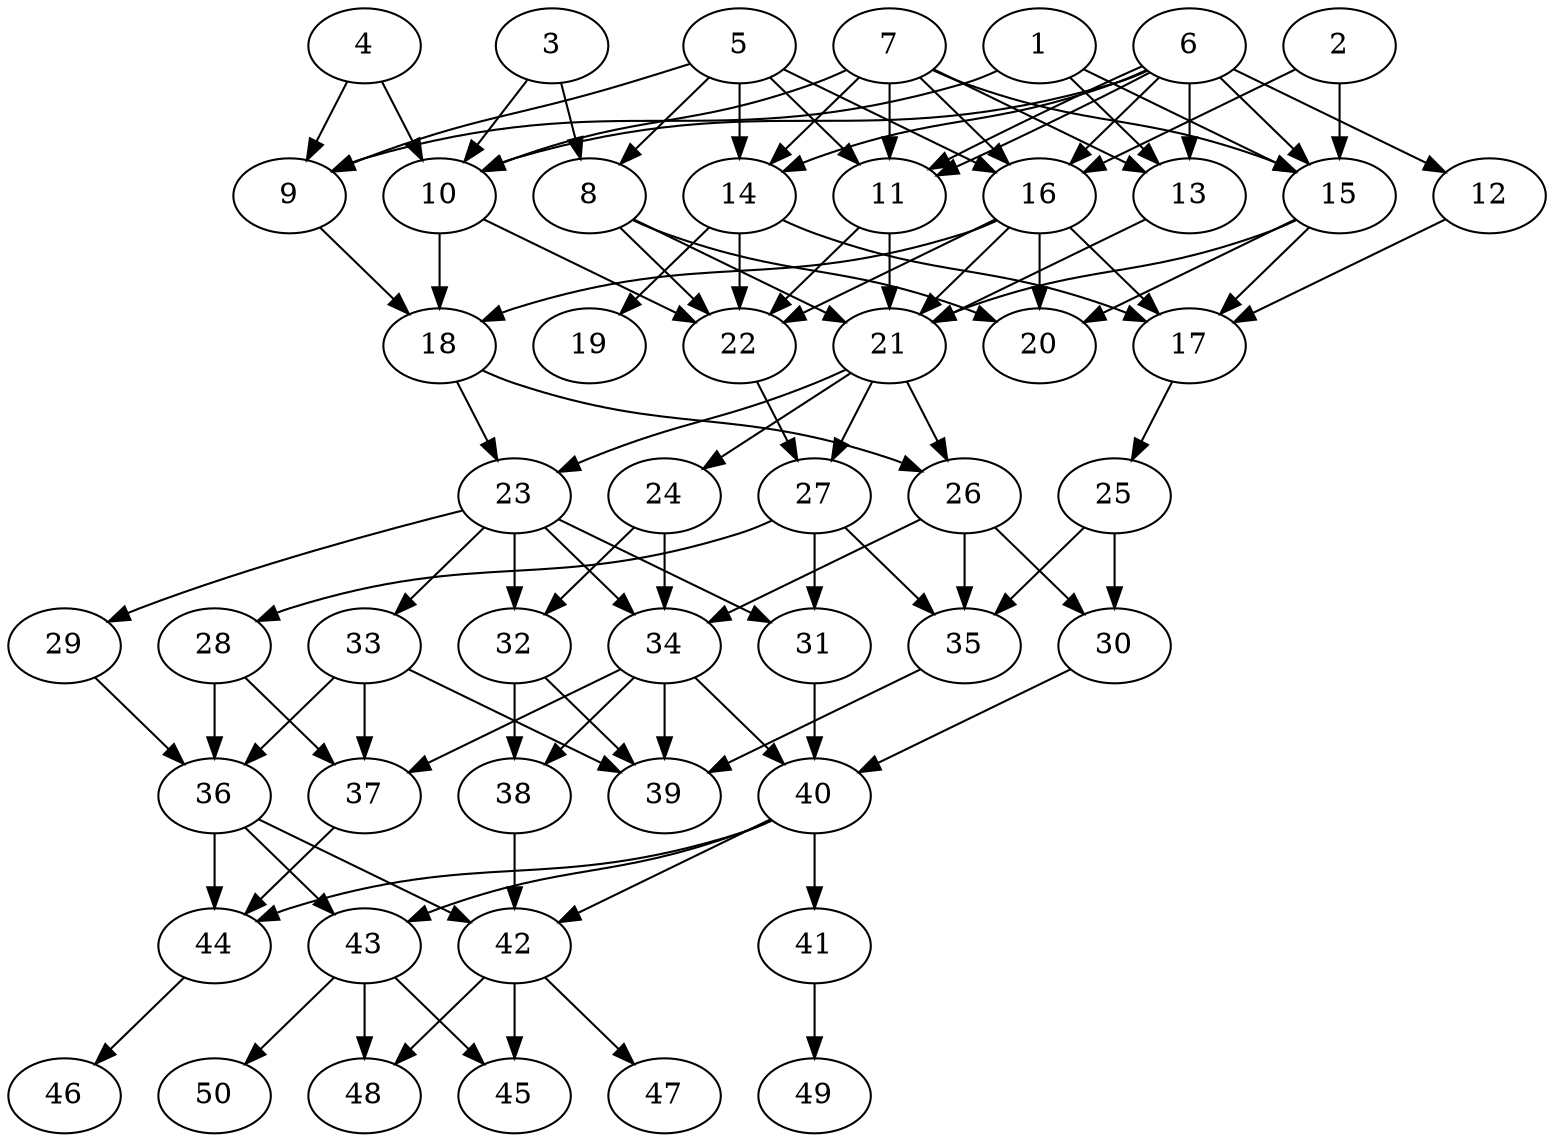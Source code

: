 // DAG automatically generated by daggen at Fri Jul 29 10:10:30 2022
// ./daggen --dot -n 50 --ccr 0.5 --fat 0.5 --regular 0.5 --density 0.5 -o data/50/random_50_6.gv 
digraph G {
  1 [compute_size="9965083113", trans_size="118721", result_size="9216", ram="31310420",alpha="0.03"]
  1 -> 9 [size ="9216"]
  1 -> 13 [size ="9216"]
  1 -> 15 [size ="9216"]
  2 [compute_size="4754044511", trans_size="793022", result_size="29696", ram="49664264",alpha="0.04"]
  2 -> 15 [size ="29696"]
  2 -> 16 [size ="29696"]
  3 [compute_size="1560655486", trans_size="465782", result_size="70656", ram="9991067",alpha="0.08"]
  3 -> 8 [size ="70656"]
  3 -> 10 [size ="70656"]
  4 [compute_size="368293445632", trans_size="692334", result_size="9216", ram="32271144",alpha="0.03"]
  4 -> 9 [size ="9216"]
  4 -> 10 [size ="9216"]
  5 [compute_size="179050560040", trans_size="709643", result_size="1024", ram="24117096",alpha="0.09"]
  5 -> 8 [size ="1024"]
  5 -> 9 [size ="1024"]
  5 -> 11 [size ="1024"]
  5 -> 14 [size ="1024"]
  5 -> 16 [size ="1024"]
  6 [compute_size="331706515274", trans_size="859958", result_size="1024", ram="7232030",alpha="0.11"]
  6 -> 10 [size ="1024"]
  6 -> 11 [size ="1024"]
  6 -> 11 [size ="1024"]
  6 -> 12 [size ="1024"]
  6 -> 13 [size ="1024"]
  6 -> 14 [size ="1024"]
  6 -> 15 [size ="1024"]
  6 -> 16 [size ="1024"]
  7 [compute_size="1073741824000", trans_size="448794", result_size="1024", ram="49708932",alpha="0.11"]
  7 -> 10 [size ="1024"]
  7 -> 11 [size ="1024"]
  7 -> 13 [size ="1024"]
  7 -> 14 [size ="1024"]
  7 -> 15 [size ="1024"]
  7 -> 16 [size ="1024"]
  8 [compute_size="549755813888", trans_size="435023", result_size="91136", ram="28171236",alpha="0.05"]
  8 -> 20 [size ="91136"]
  8 -> 21 [size ="91136"]
  8 -> 22 [size ="91136"]
  9 [compute_size="79033852088", trans_size="390895", result_size="29696", ram="33377632",alpha="0.08"]
  9 -> 18 [size ="29696"]
  10 [compute_size="18884845662", trans_size="551507", result_size="9216", ram="13898497",alpha="0.14"]
  10 -> 18 [size ="9216"]
  10 -> 22 [size ="9216"]
  11 [compute_size="134217728000", trans_size="347659", result_size="1024", ram="16421642",alpha="0.00"]
  11 -> 21 [size ="1024"]
  11 -> 22 [size ="1024"]
  12 [compute_size="549755813888", trans_size="632884", result_size="91136", ram="47830324",alpha="0.02"]
  12 -> 17 [size ="91136"]
  13 [compute_size="9498962130", trans_size="628544", result_size="1024", ram="1347098",alpha="0.07"]
  13 -> 21 [size ="1024"]
  14 [compute_size="615021044581", trans_size="122134", result_size="54272", ram="40278360",alpha="0.14"]
  14 -> 17 [size ="54272"]
  14 -> 19 [size ="54272"]
  14 -> 22 [size ="54272"]
  15 [compute_size="32537825682", trans_size="132784", result_size="54272", ram="11018949",alpha="0.10"]
  15 -> 17 [size ="54272"]
  15 -> 20 [size ="54272"]
  15 -> 21 [size ="54272"]
  16 [compute_size="368293445632", trans_size="440252", result_size="9216", ram="12884515",alpha="0.17"]
  16 -> 17 [size ="9216"]
  16 -> 18 [size ="9216"]
  16 -> 20 [size ="9216"]
  16 -> 21 [size ="9216"]
  16 -> 22 [size ="9216"]
  17 [compute_size="2568514908", trans_size="834165", result_size="74752", ram="9625055",alpha="0.19"]
  17 -> 25 [size ="74752"]
  18 [compute_size="38284320201", trans_size="194687", result_size="54272", ram="12928564",alpha="0.05"]
  18 -> 23 [size ="54272"]
  18 -> 26 [size ="54272"]
  19 [compute_size="134217728000", trans_size="375760", result_size="0", ram="44373276",alpha="0.01"]
  20 [compute_size="423240572404", trans_size="892095", result_size="0", ram="2298259",alpha="0.02"]
  21 [compute_size="8589934592", trans_size="314602", result_size="70656", ram="35329692",alpha="0.17"]
  21 -> 23 [size ="70656"]
  21 -> 24 [size ="70656"]
  21 -> 26 [size ="70656"]
  21 -> 27 [size ="70656"]
  22 [compute_size="8589934592", trans_size="172204", result_size="70656", ram="38247872",alpha="0.19"]
  22 -> 27 [size ="70656"]
  23 [compute_size="40698473629", trans_size="648584", result_size="70656", ram="30509950",alpha="0.14"]
  23 -> 29 [size ="70656"]
  23 -> 31 [size ="70656"]
  23 -> 32 [size ="70656"]
  23 -> 33 [size ="70656"]
  23 -> 34 [size ="70656"]
  24 [compute_size="231928233984", trans_size="272799", result_size="13312", ram="51927304",alpha="0.16"]
  24 -> 32 [size ="13312"]
  24 -> 34 [size ="13312"]
  25 [compute_size="10702731595", trans_size="221707", result_size="1024", ram="41265876",alpha="0.06"]
  25 -> 30 [size ="1024"]
  25 -> 35 [size ="1024"]
  26 [compute_size="316443557498", trans_size="260825", result_size="9216", ram="28634002",alpha="0.20"]
  26 -> 30 [size ="9216"]
  26 -> 34 [size ="9216"]
  26 -> 35 [size ="9216"]
  27 [compute_size="3989683812", trans_size="96576", result_size="29696", ram="44704652",alpha="0.17"]
  27 -> 28 [size ="29696"]
  27 -> 31 [size ="29696"]
  27 -> 35 [size ="29696"]
  28 [compute_size="30266159415", trans_size="475535", result_size="29696", ram="36351304",alpha="0.05"]
  28 -> 36 [size ="29696"]
  28 -> 37 [size ="29696"]
  29 [compute_size="21454424331", trans_size="909291", result_size="54272", ram="30036344",alpha="0.18"]
  29 -> 36 [size ="54272"]
  30 [compute_size="31279936004", trans_size="478872", result_size="54272", ram="52055972",alpha="0.17"]
  30 -> 40 [size ="54272"]
  31 [compute_size="231928233984", trans_size="808451", result_size="13312", ram="45963912",alpha="0.00"]
  31 -> 40 [size ="13312"]
  32 [compute_size="231928233984", trans_size="242957", result_size="13312", ram="29907286",alpha="0.19"]
  32 -> 38 [size ="13312"]
  32 -> 39 [size ="13312"]
  33 [compute_size="782757789696", trans_size="54222", result_size="54272", ram="22107378",alpha="0.10"]
  33 -> 36 [size ="54272"]
  33 -> 37 [size ="54272"]
  33 -> 39 [size ="54272"]
  34 [compute_size="44482863541", trans_size="844387", result_size="1024", ram="21727712",alpha="0.02"]
  34 -> 37 [size ="1024"]
  34 -> 38 [size ="1024"]
  34 -> 39 [size ="1024"]
  34 -> 40 [size ="1024"]
  35 [compute_size="390342731226", trans_size="274041", result_size="9216", ram="34558184",alpha="0.16"]
  35 -> 39 [size ="9216"]
  36 [compute_size="31550333294", trans_size="464760", result_size="91136", ram="29589138",alpha="0.10"]
  36 -> 42 [size ="91136"]
  36 -> 43 [size ="91136"]
  36 -> 44 [size ="91136"]
  37 [compute_size="59123811792", trans_size="342807", result_size="74752", ram="31983396",alpha="0.02"]
  37 -> 44 [size ="74752"]
  38 [compute_size="782757789696", trans_size="301416", result_size="54272", ram="49544612",alpha="0.08"]
  38 -> 42 [size ="54272"]
  39 [compute_size="11119808553", trans_size="193568", result_size="0", ram="28874234",alpha="0.00"]
  40 [compute_size="187268536771", trans_size="980245", result_size="9216", ram="20999042",alpha="0.09"]
  40 -> 41 [size ="9216"]
  40 -> 42 [size ="9216"]
  40 -> 43 [size ="9216"]
  40 -> 44 [size ="9216"]
  41 [compute_size="285023501776", trans_size="347897", result_size="91136", ram="10011320",alpha="0.12"]
  41 -> 49 [size ="91136"]
  42 [compute_size="8589934592", trans_size="981570", result_size="70656", ram="22445740",alpha="0.13"]
  42 -> 45 [size ="70656"]
  42 -> 47 [size ="70656"]
  42 -> 48 [size ="70656"]
  43 [compute_size="1073741824000", trans_size="36603", result_size="1024", ram="20715480",alpha="0.12"]
  43 -> 45 [size ="1024"]
  43 -> 48 [size ="1024"]
  43 -> 50 [size ="1024"]
  44 [compute_size="231928233984", trans_size="118968", result_size="13312", ram="47290344",alpha="0.17"]
  44 -> 46 [size ="13312"]
  45 [compute_size="465873603572", trans_size="1004149", result_size="0", ram="30044822",alpha="0.11"]
  46 [compute_size="638688333456", trans_size="937346", result_size="0", ram="38329740",alpha="0.03"]
  47 [compute_size="231928233984", trans_size="466340", result_size="0", ram="7000404",alpha="0.01"]
  48 [compute_size="231928233984", trans_size="309489", result_size="0", ram="26215814",alpha="0.04"]
  49 [compute_size="157516733087", trans_size="567323", result_size="0", ram="5690990",alpha="0.08"]
  50 [compute_size="782757789696", trans_size="947472", result_size="0", ram="42111060",alpha="0.14"]
}
